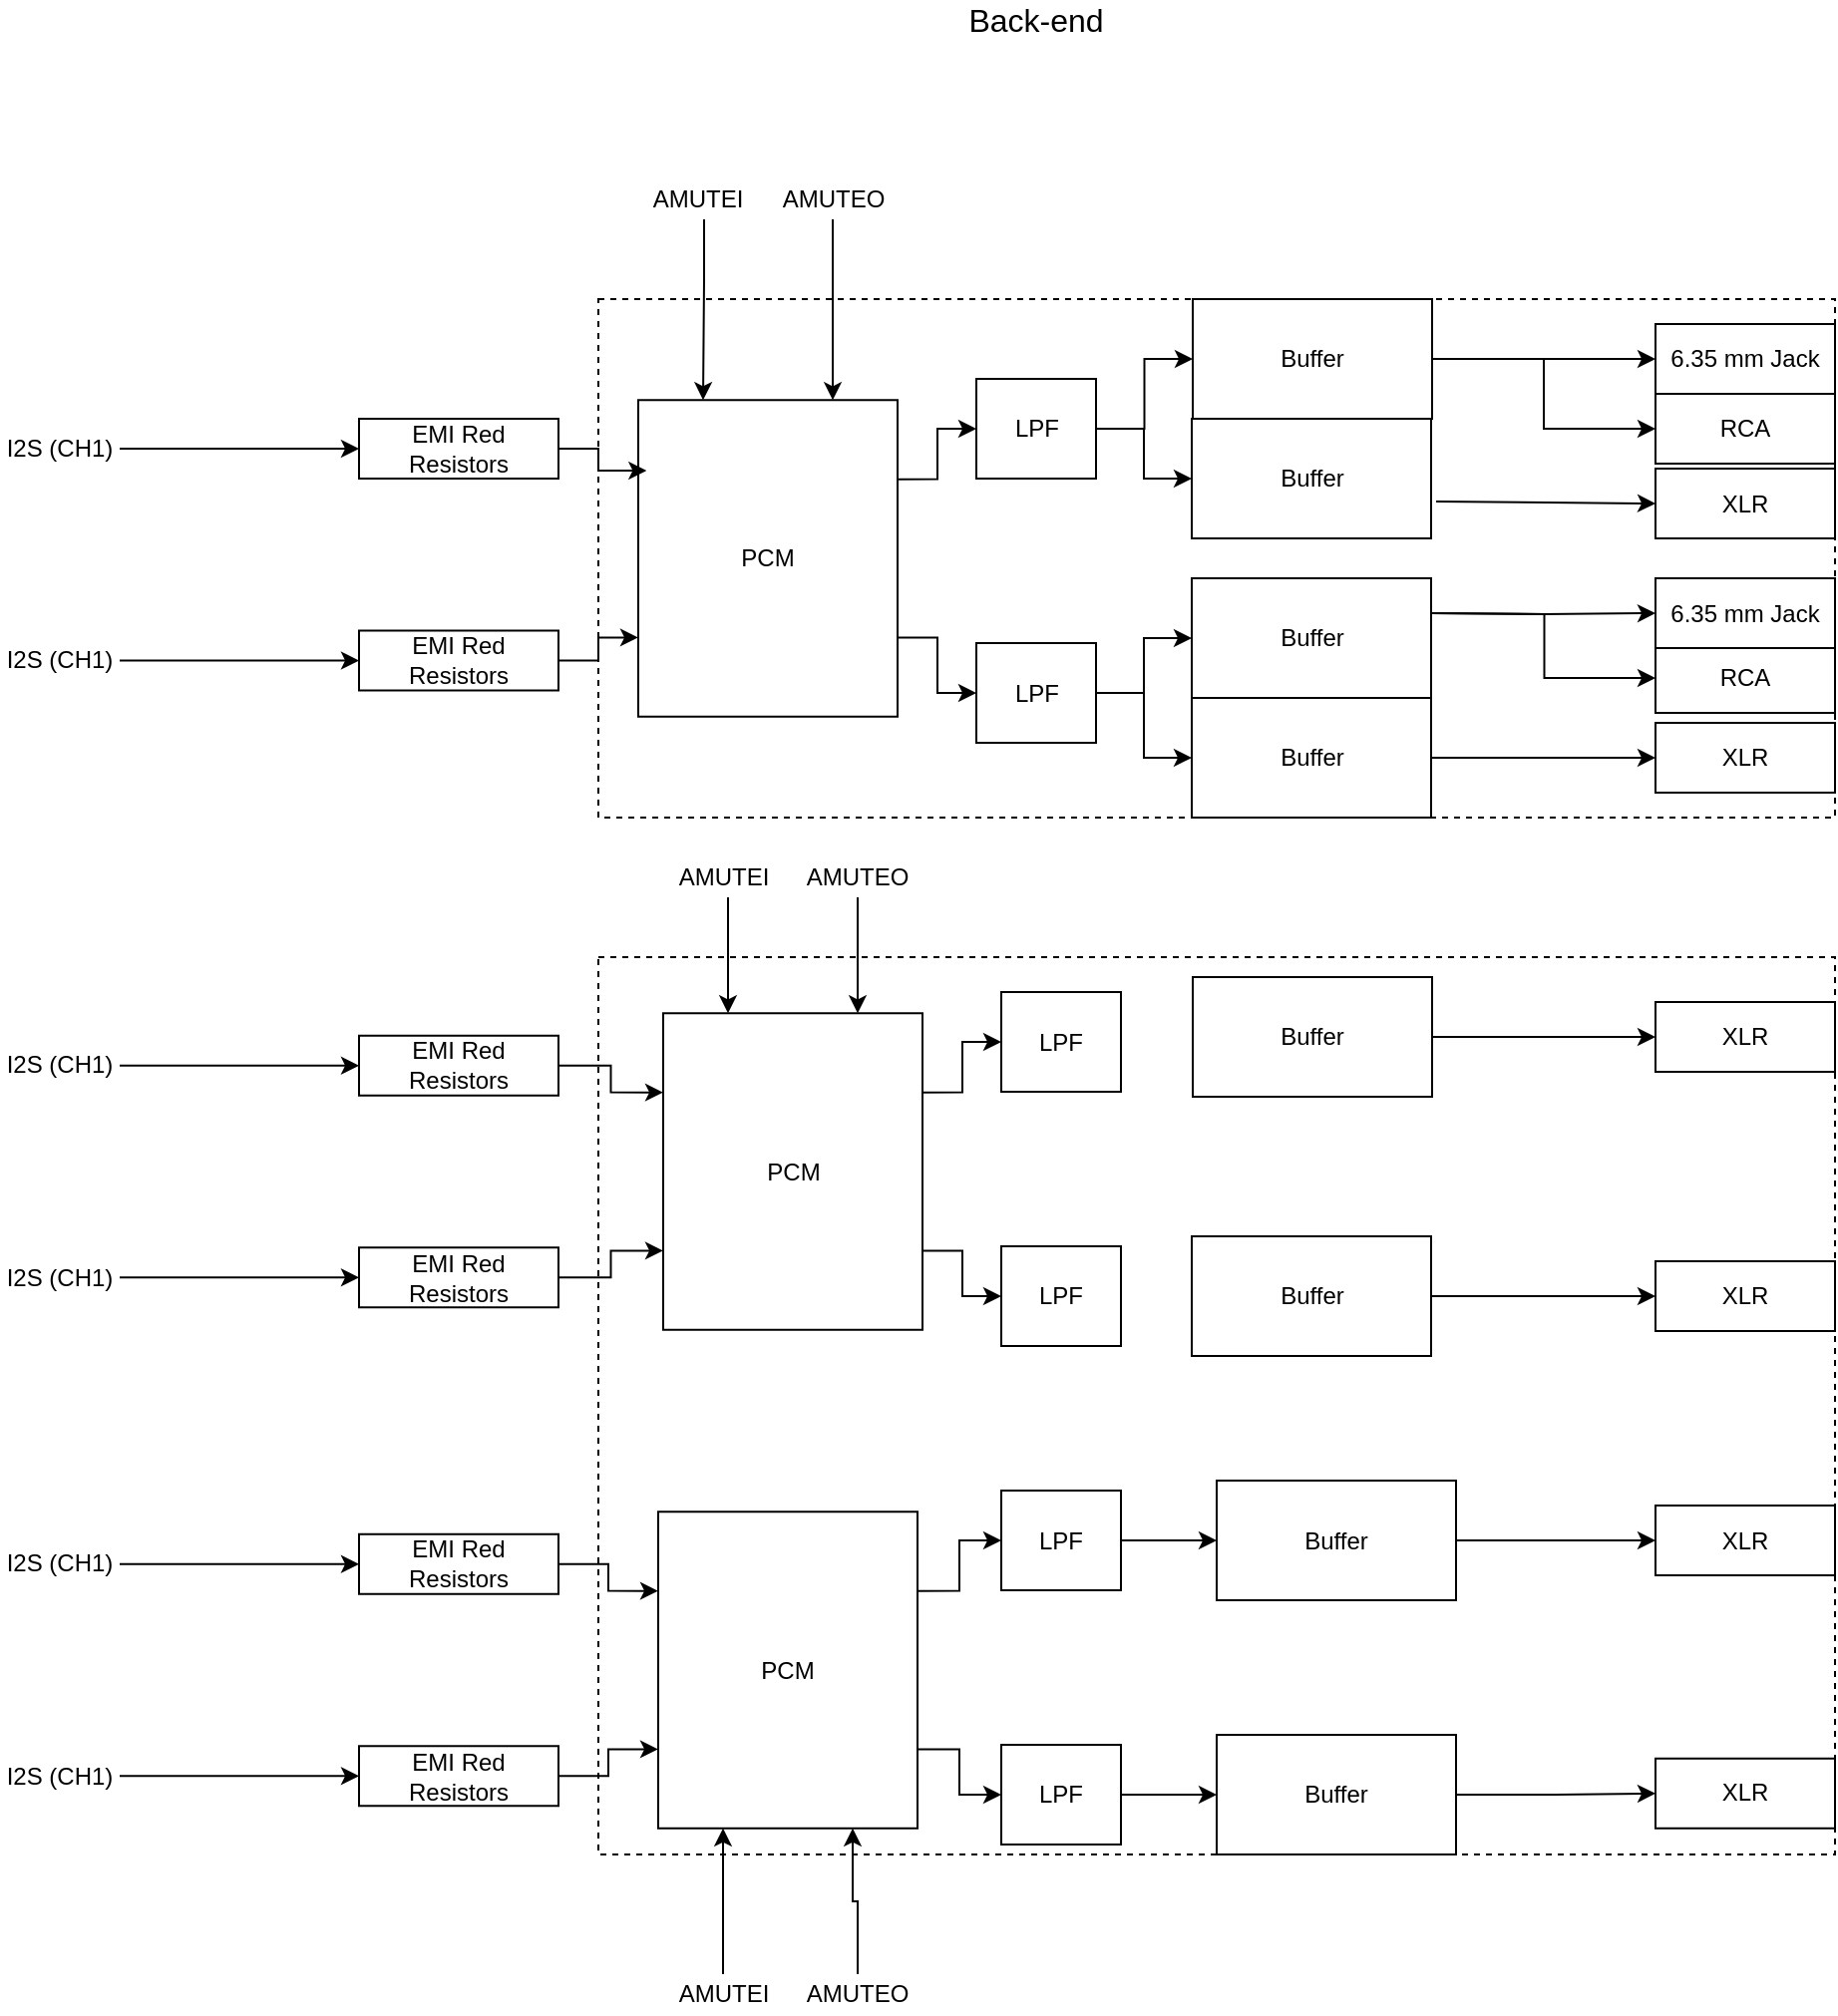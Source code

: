 <mxfile version="21.0.6" type="device"><diagram id="6ISztqVL133dhFMmdFjb" name="Back-end"><mxGraphModel dx="1777" dy="819" grid="1" gridSize="10" guides="1" tooltips="1" connect="1" arrows="1" fold="1" page="1" pageScale="1" pageWidth="1169" pageHeight="1654" math="0" shadow="0"><root><mxCell id="WuY8b1AVpgEEGS5DV7i4-0"/><mxCell id="WuY8b1AVpgEEGS5DV7i4-1" parent="WuY8b1AVpgEEGS5DV7i4-0"/><mxCell id="gnSK7GLnHxguk1rmZuPB-276" value="" style="rounded=0;whiteSpace=wrap;html=1;fontSize=14;dashed=1;movable=1;resizable=1;rotatable=1;deletable=1;editable=1;locked=0;connectable=1;" vertex="1" parent="WuY8b1AVpgEEGS5DV7i4-1"><mxGeometry x="360" y="520" width="620" height="450" as="geometry"/></mxCell><mxCell id="CcEmiZ7p2-A6bj4fl9B1-0" value="Back-end" style="text;html=1;strokeColor=none;fillColor=none;align=center;verticalAlign=middle;whiteSpace=wrap;rounded=0;dashed=1;fontSize=16;" parent="WuY8b1AVpgEEGS5DV7i4-1" vertex="1"><mxGeometry x="537" y="40" width="85" height="20" as="geometry"/></mxCell><mxCell id="gnSK7GLnHxguk1rmZuPB-36" style="edgeStyle=orthogonalEdgeStyle;rounded=0;orthogonalLoop=1;jettySize=auto;html=1;entryX=0;entryY=0.5;entryDx=0;entryDy=0;" edge="1" parent="WuY8b1AVpgEEGS5DV7i4-1" source="72Xj-5aerp0apcCAaQOq-268" target="gnSK7GLnHxguk1rmZuPB-31"><mxGeometry relative="1" as="geometry"/></mxCell><mxCell id="72Xj-5aerp0apcCAaQOq-268" value="Buffer" style="rounded=0;whiteSpace=wrap;html=1;movable=1;resizable=1;rotatable=1;deletable=1;editable=1;locked=0;connectable=1;" parent="WuY8b1AVpgEEGS5DV7i4-1" vertex="1"><mxGeometry x="670" y="782.5" width="120" height="60" as="geometry"/></mxCell><mxCell id="gnSK7GLnHxguk1rmZuPB-37" style="edgeStyle=orthogonalEdgeStyle;rounded=0;orthogonalLoop=1;jettySize=auto;html=1;entryX=0;entryY=0.5;entryDx=0;entryDy=0;" edge="1" parent="WuY8b1AVpgEEGS5DV7i4-1" source="72Xj-5aerp0apcCAaQOq-286" target="gnSK7GLnHxguk1rmZuPB-30"><mxGeometry relative="1" as="geometry"/></mxCell><mxCell id="72Xj-5aerp0apcCAaQOq-286" value="Buffer" style="rounded=0;whiteSpace=wrap;html=1;movable=1;resizable=1;rotatable=1;deletable=1;editable=1;locked=0;connectable=1;" parent="WuY8b1AVpgEEGS5DV7i4-1" vertex="1"><mxGeometry x="670" y="910.0" width="120" height="60" as="geometry"/></mxCell><mxCell id="72Xj-5aerp0apcCAaQOq-347" value="" style="rounded=0;whiteSpace=wrap;html=1;fontSize=14;dashed=1;movable=1;resizable=1;rotatable=1;deletable=1;editable=1;locked=0;connectable=1;" parent="WuY8b1AVpgEEGS5DV7i4-1" vertex="1"><mxGeometry x="360" y="190" width="620" height="260" as="geometry"/></mxCell><mxCell id="gnSK7GLnHxguk1rmZuPB-27" style="edgeStyle=orthogonalEdgeStyle;rounded=0;orthogonalLoop=1;jettySize=auto;html=1;entryX=0;entryY=0.5;entryDx=0;entryDy=0;" edge="1" parent="WuY8b1AVpgEEGS5DV7i4-1" target="gnSK7GLnHxguk1rmZuPB-25"><mxGeometry relative="1" as="geometry"><mxPoint x="777.5" y="347.5" as="sourcePoint"/></mxGeometry></mxCell><mxCell id="gnSK7GLnHxguk1rmZuPB-28" style="edgeStyle=orthogonalEdgeStyle;rounded=0;orthogonalLoop=1;jettySize=auto;html=1;" edge="1" parent="WuY8b1AVpgEEGS5DV7i4-1" target="gnSK7GLnHxguk1rmZuPB-26"><mxGeometry relative="1" as="geometry"><mxPoint x="777.5" y="347.5" as="sourcePoint"/></mxGeometry></mxCell><mxCell id="gnSK7GLnHxguk1rmZuPB-84" style="edgeStyle=orthogonalEdgeStyle;rounded=0;orthogonalLoop=1;jettySize=auto;html=1;entryX=0;entryY=0.5;entryDx=0;entryDy=0;" edge="1" parent="WuY8b1AVpgEEGS5DV7i4-1" source="72Xj-5aerp0apcCAaQOq-354" target="gnSK7GLnHxguk1rmZuPB-82"><mxGeometry relative="1" as="geometry"/></mxCell><mxCell id="72Xj-5aerp0apcCAaQOq-354" value="I2S (CH1)" style="text;html=1;strokeColor=none;fillColor=none;align=center;verticalAlign=middle;whiteSpace=wrap;rounded=0;movable=1;resizable=1;rotatable=1;deletable=1;editable=1;locked=0;connectable=1;" parent="WuY8b1AVpgEEGS5DV7i4-1" vertex="1"><mxGeometry x="60" y="250" width="60" height="30" as="geometry"/></mxCell><mxCell id="gnSK7GLnHxguk1rmZuPB-24" value="XLR" style="rounded=0;whiteSpace=wrap;html=1;" vertex="1" parent="WuY8b1AVpgEEGS5DV7i4-1"><mxGeometry x="890" y="402.5" width="90" height="35" as="geometry"/></mxCell><mxCell id="gnSK7GLnHxguk1rmZuPB-25" value="RCA" style="rounded=0;whiteSpace=wrap;html=1;" vertex="1" parent="WuY8b1AVpgEEGS5DV7i4-1"><mxGeometry x="890" y="362.5" width="90" height="35" as="geometry"/></mxCell><mxCell id="gnSK7GLnHxguk1rmZuPB-26" value="6.35 mm Jack" style="rounded=0;whiteSpace=wrap;html=1;" vertex="1" parent="WuY8b1AVpgEEGS5DV7i4-1"><mxGeometry x="890" y="330" width="90" height="35" as="geometry"/></mxCell><mxCell id="gnSK7GLnHxguk1rmZuPB-30" value="XLR" style="rounded=0;whiteSpace=wrap;html=1;" vertex="1" parent="WuY8b1AVpgEEGS5DV7i4-1"><mxGeometry x="890" y="921.88" width="90" height="35" as="geometry"/></mxCell><mxCell id="gnSK7GLnHxguk1rmZuPB-31" value="XLR" style="rounded=0;whiteSpace=wrap;html=1;" vertex="1" parent="WuY8b1AVpgEEGS5DV7i4-1"><mxGeometry x="890" y="795" width="90" height="35" as="geometry"/></mxCell><mxCell id="gnSK7GLnHxguk1rmZuPB-222" style="edgeStyle=orthogonalEdgeStyle;rounded=0;orthogonalLoop=1;jettySize=auto;html=1;exitX=1;exitY=0.25;exitDx=0;exitDy=0;entryX=0;entryY=0.5;entryDx=0;entryDy=0;" edge="1" parent="WuY8b1AVpgEEGS5DV7i4-1" source="gnSK7GLnHxguk1rmZuPB-38" target="gnSK7GLnHxguk1rmZuPB-96"><mxGeometry relative="1" as="geometry"/></mxCell><mxCell id="gnSK7GLnHxguk1rmZuPB-223" style="edgeStyle=orthogonalEdgeStyle;rounded=0;orthogonalLoop=1;jettySize=auto;html=1;exitX=1;exitY=0.75;exitDx=0;exitDy=0;entryX=0;entryY=0.5;entryDx=0;entryDy=0;" edge="1" parent="WuY8b1AVpgEEGS5DV7i4-1" source="gnSK7GLnHxguk1rmZuPB-38" target="gnSK7GLnHxguk1rmZuPB-101"><mxGeometry relative="1" as="geometry"/></mxCell><mxCell id="gnSK7GLnHxguk1rmZuPB-38" value="PCM" style="rounded=0;whiteSpace=wrap;html=1;" vertex="1" parent="WuY8b1AVpgEEGS5DV7i4-1"><mxGeometry x="380" y="240.63" width="130" height="158.75" as="geometry"/></mxCell><mxCell id="gnSK7GLnHxguk1rmZuPB-61" value="6.35 mm Jack" style="rounded=0;whiteSpace=wrap;html=1;" vertex="1" parent="WuY8b1AVpgEEGS5DV7i4-1"><mxGeometry x="890" y="202.5" width="90" height="35" as="geometry"/></mxCell><mxCell id="gnSK7GLnHxguk1rmZuPB-62" value="RCA" style="rounded=0;whiteSpace=wrap;html=1;" vertex="1" parent="WuY8b1AVpgEEGS5DV7i4-1"><mxGeometry x="890" y="237.5" width="90" height="35" as="geometry"/></mxCell><mxCell id="gnSK7GLnHxguk1rmZuPB-63" value="XLR" style="rounded=0;whiteSpace=wrap;html=1;" vertex="1" parent="WuY8b1AVpgEEGS5DV7i4-1"><mxGeometry x="890" y="275" width="90" height="35" as="geometry"/></mxCell><mxCell id="gnSK7GLnHxguk1rmZuPB-79" style="edgeStyle=orthogonalEdgeStyle;rounded=0;orthogonalLoop=1;jettySize=auto;html=1;exitX=1;exitY=0.5;exitDx=0;exitDy=0;entryX=0;entryY=0.5;entryDx=0;entryDy=0;" edge="1" parent="WuY8b1AVpgEEGS5DV7i4-1" target="gnSK7GLnHxguk1rmZuPB-63"><mxGeometry relative="1" as="geometry"><mxPoint x="780.0" y="291.5" as="sourcePoint"/></mxGeometry></mxCell><mxCell id="gnSK7GLnHxguk1rmZuPB-90" style="edgeStyle=orthogonalEdgeStyle;rounded=0;orthogonalLoop=1;jettySize=auto;html=1;entryX=0.032;entryY=0.223;entryDx=0;entryDy=0;entryPerimeter=0;" edge="1" parent="WuY8b1AVpgEEGS5DV7i4-1" source="gnSK7GLnHxguk1rmZuPB-82" target="gnSK7GLnHxguk1rmZuPB-38"><mxGeometry relative="1" as="geometry"/></mxCell><mxCell id="gnSK7GLnHxguk1rmZuPB-82" value="EMI Red Resistors" style="rounded=0;whiteSpace=wrap;html=1;" vertex="1" parent="WuY8b1AVpgEEGS5DV7i4-1"><mxGeometry x="240" y="250" width="100" height="30" as="geometry"/></mxCell><mxCell id="gnSK7GLnHxguk1rmZuPB-92" style="edgeStyle=orthogonalEdgeStyle;rounded=0;orthogonalLoop=1;jettySize=auto;html=1;entryX=0;entryY=0.5;entryDx=0;entryDy=0;" edge="1" parent="WuY8b1AVpgEEGS5DV7i4-1" source="gnSK7GLnHxguk1rmZuPB-93" target="gnSK7GLnHxguk1rmZuPB-94"><mxGeometry relative="1" as="geometry"/></mxCell><mxCell id="gnSK7GLnHxguk1rmZuPB-93" value="I2S (CH1)" style="text;html=1;strokeColor=none;fillColor=none;align=center;verticalAlign=middle;whiteSpace=wrap;rounded=0;movable=1;resizable=1;rotatable=1;deletable=1;editable=1;locked=0;connectable=1;" vertex="1" parent="WuY8b1AVpgEEGS5DV7i4-1"><mxGeometry x="60" y="356.25" width="60" height="30" as="geometry"/></mxCell><mxCell id="gnSK7GLnHxguk1rmZuPB-95" style="edgeStyle=orthogonalEdgeStyle;rounded=0;orthogonalLoop=1;jettySize=auto;html=1;entryX=0;entryY=0.75;entryDx=0;entryDy=0;" edge="1" parent="WuY8b1AVpgEEGS5DV7i4-1" source="gnSK7GLnHxguk1rmZuPB-94" target="gnSK7GLnHxguk1rmZuPB-38"><mxGeometry relative="1" as="geometry"/></mxCell><mxCell id="gnSK7GLnHxguk1rmZuPB-94" value="EMI Red Resistors" style="rounded=0;whiteSpace=wrap;html=1;" vertex="1" parent="WuY8b1AVpgEEGS5DV7i4-1"><mxGeometry x="240" y="356.25" width="100" height="30" as="geometry"/></mxCell><mxCell id="gnSK7GLnHxguk1rmZuPB-109" style="edgeStyle=orthogonalEdgeStyle;rounded=0;orthogonalLoop=1;jettySize=auto;html=1;exitX=1;exitY=0.5;exitDx=0;exitDy=0;entryX=0;entryY=0.5;entryDx=0;entryDy=0;" edge="1" parent="WuY8b1AVpgEEGS5DV7i4-1" source="gnSK7GLnHxguk1rmZuPB-96" target="gnSK7GLnHxguk1rmZuPB-103"><mxGeometry relative="1" as="geometry"/></mxCell><mxCell id="gnSK7GLnHxguk1rmZuPB-110" style="edgeStyle=orthogonalEdgeStyle;rounded=0;orthogonalLoop=1;jettySize=auto;html=1;entryX=0;entryY=0.5;entryDx=0;entryDy=0;" edge="1" parent="WuY8b1AVpgEEGS5DV7i4-1" source="gnSK7GLnHxguk1rmZuPB-96" target="gnSK7GLnHxguk1rmZuPB-104"><mxGeometry relative="1" as="geometry"/></mxCell><mxCell id="gnSK7GLnHxguk1rmZuPB-96" value="LPF" style="rounded=0;whiteSpace=wrap;html=1;" vertex="1" parent="WuY8b1AVpgEEGS5DV7i4-1"><mxGeometry x="549.5" y="230" width="60" height="50" as="geometry"/></mxCell><mxCell id="gnSK7GLnHxguk1rmZuPB-107" style="edgeStyle=orthogonalEdgeStyle;rounded=0;orthogonalLoop=1;jettySize=auto;html=1;exitX=1;exitY=0.5;exitDx=0;exitDy=0;" edge="1" parent="WuY8b1AVpgEEGS5DV7i4-1" source="gnSK7GLnHxguk1rmZuPB-101" target="gnSK7GLnHxguk1rmZuPB-105"><mxGeometry relative="1" as="geometry"/></mxCell><mxCell id="gnSK7GLnHxguk1rmZuPB-108" style="edgeStyle=orthogonalEdgeStyle;rounded=0;orthogonalLoop=1;jettySize=auto;html=1;entryX=0;entryY=0.5;entryDx=0;entryDy=0;" edge="1" parent="WuY8b1AVpgEEGS5DV7i4-1" source="gnSK7GLnHxguk1rmZuPB-101" target="gnSK7GLnHxguk1rmZuPB-106"><mxGeometry relative="1" as="geometry"/></mxCell><mxCell id="gnSK7GLnHxguk1rmZuPB-101" value="LPF" style="rounded=0;whiteSpace=wrap;html=1;" vertex="1" parent="WuY8b1AVpgEEGS5DV7i4-1"><mxGeometry x="549.5" y="362.5" width="60" height="50" as="geometry"/></mxCell><mxCell id="gnSK7GLnHxguk1rmZuPB-111" style="edgeStyle=orthogonalEdgeStyle;rounded=0;orthogonalLoop=1;jettySize=auto;html=1;exitX=1;exitY=0.5;exitDx=0;exitDy=0;entryX=0;entryY=0.5;entryDx=0;entryDy=0;" edge="1" parent="WuY8b1AVpgEEGS5DV7i4-1" source="gnSK7GLnHxguk1rmZuPB-103" target="gnSK7GLnHxguk1rmZuPB-61"><mxGeometry relative="1" as="geometry"/></mxCell><mxCell id="gnSK7GLnHxguk1rmZuPB-112" style="edgeStyle=orthogonalEdgeStyle;rounded=0;orthogonalLoop=1;jettySize=auto;html=1;entryX=0;entryY=0.5;entryDx=0;entryDy=0;" edge="1" parent="WuY8b1AVpgEEGS5DV7i4-1" source="gnSK7GLnHxguk1rmZuPB-103" target="gnSK7GLnHxguk1rmZuPB-62"><mxGeometry relative="1" as="geometry"/></mxCell><mxCell id="gnSK7GLnHxguk1rmZuPB-103" value="Buffer" style="rounded=0;whiteSpace=wrap;html=1;" vertex="1" parent="WuY8b1AVpgEEGS5DV7i4-1"><mxGeometry x="658" y="190" width="120" height="60" as="geometry"/></mxCell><mxCell id="gnSK7GLnHxguk1rmZuPB-104" value="Buffer" style="rounded=0;whiteSpace=wrap;html=1;" vertex="1" parent="WuY8b1AVpgEEGS5DV7i4-1"><mxGeometry x="657.5" y="250" width="120" height="60" as="geometry"/></mxCell><mxCell id="gnSK7GLnHxguk1rmZuPB-105" value="Buffer" style="rounded=0;whiteSpace=wrap;html=1;" vertex="1" parent="WuY8b1AVpgEEGS5DV7i4-1"><mxGeometry x="657.5" y="330" width="120" height="60" as="geometry"/></mxCell><mxCell id="gnSK7GLnHxguk1rmZuPB-114" style="edgeStyle=orthogonalEdgeStyle;rounded=0;orthogonalLoop=1;jettySize=auto;html=1;entryX=0;entryY=0.5;entryDx=0;entryDy=0;" edge="1" parent="WuY8b1AVpgEEGS5DV7i4-1" source="gnSK7GLnHxguk1rmZuPB-106" target="gnSK7GLnHxguk1rmZuPB-24"><mxGeometry relative="1" as="geometry"/></mxCell><mxCell id="gnSK7GLnHxguk1rmZuPB-106" value="Buffer" style="rounded=0;whiteSpace=wrap;html=1;" vertex="1" parent="WuY8b1AVpgEEGS5DV7i4-1"><mxGeometry x="657.5" y="390" width="120" height="60" as="geometry"/></mxCell><mxCell id="gnSK7GLnHxguk1rmZuPB-169" value="XLR" style="rounded=0;whiteSpace=wrap;html=1;" vertex="1" parent="WuY8b1AVpgEEGS5DV7i4-1"><mxGeometry x="890" y="542.5" width="90" height="35" as="geometry"/></mxCell><mxCell id="gnSK7GLnHxguk1rmZuPB-179" style="edgeStyle=orthogonalEdgeStyle;rounded=0;orthogonalLoop=1;jettySize=auto;html=1;exitX=0.5;exitY=1;exitDx=0;exitDy=0;" edge="1" parent="WuY8b1AVpgEEGS5DV7i4-1"><mxGeometry relative="1" as="geometry"><mxPoint x="935" y="676.57" as="sourcePoint"/><mxPoint x="935" y="676.57" as="targetPoint"/></mxGeometry></mxCell><mxCell id="gnSK7GLnHxguk1rmZuPB-198" style="edgeStyle=orthogonalEdgeStyle;rounded=0;orthogonalLoop=1;jettySize=auto;html=1;entryX=0;entryY=0.5;entryDx=0;entryDy=0;" edge="1" parent="WuY8b1AVpgEEGS5DV7i4-1" source="gnSK7GLnHxguk1rmZuPB-191" target="gnSK7GLnHxguk1rmZuPB-169"><mxGeometry relative="1" as="geometry"/></mxCell><mxCell id="gnSK7GLnHxguk1rmZuPB-191" value="Buffer" style="rounded=0;whiteSpace=wrap;html=1;" vertex="1" parent="WuY8b1AVpgEEGS5DV7i4-1"><mxGeometry x="658" y="530" width="120" height="60" as="geometry"/></mxCell><mxCell id="gnSK7GLnHxguk1rmZuPB-204" style="edgeStyle=orthogonalEdgeStyle;rounded=0;orthogonalLoop=1;jettySize=auto;html=1;entryX=0;entryY=0.5;entryDx=0;entryDy=0;" edge="1" parent="WuY8b1AVpgEEGS5DV7i4-1" source="gnSK7GLnHxguk1rmZuPB-201" target="gnSK7GLnHxguk1rmZuPB-203"><mxGeometry relative="1" as="geometry"/></mxCell><mxCell id="gnSK7GLnHxguk1rmZuPB-201" value="Buffer" style="rounded=0;whiteSpace=wrap;html=1;" vertex="1" parent="WuY8b1AVpgEEGS5DV7i4-1"><mxGeometry x="657.5" y="660" width="120" height="60" as="geometry"/></mxCell><mxCell id="gnSK7GLnHxguk1rmZuPB-203" value="XLR" style="rounded=0;whiteSpace=wrap;html=1;" vertex="1" parent="WuY8b1AVpgEEGS5DV7i4-1"><mxGeometry x="890" y="672.5" width="90" height="35" as="geometry"/></mxCell><mxCell id="gnSK7GLnHxguk1rmZuPB-219" style="edgeStyle=orthogonalEdgeStyle;rounded=0;orthogonalLoop=1;jettySize=auto;html=1;entryX=0.25;entryY=0;entryDx=0;entryDy=0;" edge="1" parent="WuY8b1AVpgEEGS5DV7i4-1" source="gnSK7GLnHxguk1rmZuPB-217" target="gnSK7GLnHxguk1rmZuPB-38"><mxGeometry relative="1" as="geometry"><Array as="points"><mxPoint x="413" y="180"/><mxPoint x="413" y="180"/></Array></mxGeometry></mxCell><mxCell id="gnSK7GLnHxguk1rmZuPB-217" value="AMUTEI" style="text;html=1;strokeColor=none;fillColor=none;align=center;verticalAlign=middle;whiteSpace=wrap;rounded=0;" vertex="1" parent="WuY8b1AVpgEEGS5DV7i4-1"><mxGeometry x="390" y="130" width="40" height="20" as="geometry"/></mxCell><mxCell id="gnSK7GLnHxguk1rmZuPB-220" style="edgeStyle=orthogonalEdgeStyle;rounded=0;orthogonalLoop=1;jettySize=auto;html=1;entryX=0.75;entryY=0;entryDx=0;entryDy=0;" edge="1" parent="WuY8b1AVpgEEGS5DV7i4-1" source="gnSK7GLnHxguk1rmZuPB-218" target="gnSK7GLnHxguk1rmZuPB-38"><mxGeometry relative="1" as="geometry"><Array as="points"><mxPoint x="478" y="160"/></Array></mxGeometry></mxCell><mxCell id="gnSK7GLnHxguk1rmZuPB-218" value="AMUTEO" style="text;html=1;strokeColor=none;fillColor=none;align=center;verticalAlign=middle;whiteSpace=wrap;rounded=0;" vertex="1" parent="WuY8b1AVpgEEGS5DV7i4-1"><mxGeometry x="458" y="130" width="40" height="20" as="geometry"/></mxCell><mxCell id="gnSK7GLnHxguk1rmZuPB-224" style="edgeStyle=orthogonalEdgeStyle;rounded=0;orthogonalLoop=1;jettySize=auto;html=1;exitX=1;exitY=0.25;exitDx=0;exitDy=0;entryX=0;entryY=0.5;entryDx=0;entryDy=0;" edge="1" parent="WuY8b1AVpgEEGS5DV7i4-1" source="gnSK7GLnHxguk1rmZuPB-226" target="gnSK7GLnHxguk1rmZuPB-229"><mxGeometry relative="1" as="geometry"/></mxCell><mxCell id="gnSK7GLnHxguk1rmZuPB-225" style="edgeStyle=orthogonalEdgeStyle;rounded=0;orthogonalLoop=1;jettySize=auto;html=1;exitX=1;exitY=0.75;exitDx=0;exitDy=0;entryX=0;entryY=0.5;entryDx=0;entryDy=0;" edge="1" parent="WuY8b1AVpgEEGS5DV7i4-1" source="gnSK7GLnHxguk1rmZuPB-226" target="gnSK7GLnHxguk1rmZuPB-230"><mxGeometry relative="1" as="geometry"/></mxCell><mxCell id="gnSK7GLnHxguk1rmZuPB-226" value="PCM" style="rounded=0;whiteSpace=wrap;html=1;" vertex="1" parent="WuY8b1AVpgEEGS5DV7i4-1"><mxGeometry x="392.5" y="548.13" width="130" height="158.75" as="geometry"/></mxCell><mxCell id="gnSK7GLnHxguk1rmZuPB-229" value="LPF" style="rounded=0;whiteSpace=wrap;html=1;" vertex="1" parent="WuY8b1AVpgEEGS5DV7i4-1"><mxGeometry x="562" y="537.5" width="60" height="50" as="geometry"/></mxCell><mxCell id="gnSK7GLnHxguk1rmZuPB-230" value="LPF" style="rounded=0;whiteSpace=wrap;html=1;" vertex="1" parent="WuY8b1AVpgEEGS5DV7i4-1"><mxGeometry x="562" y="665" width="60" height="50" as="geometry"/></mxCell><mxCell id="gnSK7GLnHxguk1rmZuPB-231" style="edgeStyle=orthogonalEdgeStyle;rounded=0;orthogonalLoop=1;jettySize=auto;html=1;entryX=0.25;entryY=0;entryDx=0;entryDy=0;" edge="1" parent="WuY8b1AVpgEEGS5DV7i4-1" source="gnSK7GLnHxguk1rmZuPB-232" target="gnSK7GLnHxguk1rmZuPB-226"><mxGeometry relative="1" as="geometry"><Array as="points"><mxPoint x="425.5" y="487.5"/><mxPoint x="425.5" y="487.5"/></Array></mxGeometry></mxCell><mxCell id="gnSK7GLnHxguk1rmZuPB-232" value="AMUTEI" style="text;html=1;strokeColor=none;fillColor=none;align=center;verticalAlign=middle;whiteSpace=wrap;rounded=0;" vertex="1" parent="WuY8b1AVpgEEGS5DV7i4-1"><mxGeometry x="402.5" y="470" width="40" height="20" as="geometry"/></mxCell><mxCell id="gnSK7GLnHxguk1rmZuPB-256" style="edgeStyle=orthogonalEdgeStyle;rounded=0;orthogonalLoop=1;jettySize=auto;html=1;exitX=0.5;exitY=1;exitDx=0;exitDy=0;entryX=0.75;entryY=0;entryDx=0;entryDy=0;" edge="1" parent="WuY8b1AVpgEEGS5DV7i4-1" source="gnSK7GLnHxguk1rmZuPB-234" target="gnSK7GLnHxguk1rmZuPB-226"><mxGeometry relative="1" as="geometry"/></mxCell><mxCell id="gnSK7GLnHxguk1rmZuPB-234" value="AMUTEO" style="text;html=1;strokeColor=none;fillColor=none;align=center;verticalAlign=middle;whiteSpace=wrap;rounded=0;" vertex="1" parent="WuY8b1AVpgEEGS5DV7i4-1"><mxGeometry x="470" y="470" width="40" height="20" as="geometry"/></mxCell><mxCell id="gnSK7GLnHxguk1rmZuPB-235" style="edgeStyle=orthogonalEdgeStyle;rounded=0;orthogonalLoop=1;jettySize=auto;html=1;entryX=0;entryY=0.5;entryDx=0;entryDy=0;" edge="1" parent="WuY8b1AVpgEEGS5DV7i4-1" source="gnSK7GLnHxguk1rmZuPB-236" target="gnSK7GLnHxguk1rmZuPB-237"><mxGeometry relative="1" as="geometry"/></mxCell><mxCell id="gnSK7GLnHxguk1rmZuPB-236" value="I2S (CH1)" style="text;html=1;strokeColor=none;fillColor=none;align=center;verticalAlign=middle;whiteSpace=wrap;rounded=0;movable=1;resizable=1;rotatable=1;deletable=1;editable=1;locked=0;connectable=1;" vertex="1" parent="WuY8b1AVpgEEGS5DV7i4-1"><mxGeometry x="60" y="559.38" width="60" height="30" as="geometry"/></mxCell><mxCell id="gnSK7GLnHxguk1rmZuPB-248" style="edgeStyle=orthogonalEdgeStyle;rounded=0;orthogonalLoop=1;jettySize=auto;html=1;entryX=0;entryY=0.25;entryDx=0;entryDy=0;" edge="1" parent="WuY8b1AVpgEEGS5DV7i4-1" source="gnSK7GLnHxguk1rmZuPB-237" target="gnSK7GLnHxguk1rmZuPB-226"><mxGeometry relative="1" as="geometry"/></mxCell><mxCell id="gnSK7GLnHxguk1rmZuPB-237" value="EMI Red Resistors" style="rounded=0;whiteSpace=wrap;html=1;" vertex="1" parent="WuY8b1AVpgEEGS5DV7i4-1"><mxGeometry x="240" y="559.38" width="100" height="30" as="geometry"/></mxCell><mxCell id="gnSK7GLnHxguk1rmZuPB-238" style="edgeStyle=orthogonalEdgeStyle;rounded=0;orthogonalLoop=1;jettySize=auto;html=1;entryX=0;entryY=0.5;entryDx=0;entryDy=0;" edge="1" parent="WuY8b1AVpgEEGS5DV7i4-1" source="gnSK7GLnHxguk1rmZuPB-239" target="gnSK7GLnHxguk1rmZuPB-240"><mxGeometry relative="1" as="geometry"/></mxCell><mxCell id="gnSK7GLnHxguk1rmZuPB-239" value="I2S (CH1)" style="text;html=1;strokeColor=none;fillColor=none;align=center;verticalAlign=middle;whiteSpace=wrap;rounded=0;movable=1;resizable=1;rotatable=1;deletable=1;editable=1;locked=0;connectable=1;" vertex="1" parent="WuY8b1AVpgEEGS5DV7i4-1"><mxGeometry x="60" y="665.63" width="60" height="30" as="geometry"/></mxCell><mxCell id="gnSK7GLnHxguk1rmZuPB-247" style="edgeStyle=orthogonalEdgeStyle;rounded=0;orthogonalLoop=1;jettySize=auto;html=1;entryX=0;entryY=0.75;entryDx=0;entryDy=0;" edge="1" parent="WuY8b1AVpgEEGS5DV7i4-1" source="gnSK7GLnHxguk1rmZuPB-240" target="gnSK7GLnHxguk1rmZuPB-226"><mxGeometry relative="1" as="geometry"/></mxCell><mxCell id="gnSK7GLnHxguk1rmZuPB-240" value="EMI Red Resistors" style="rounded=0;whiteSpace=wrap;html=1;" vertex="1" parent="WuY8b1AVpgEEGS5DV7i4-1"><mxGeometry x="240" y="665.63" width="100" height="30" as="geometry"/></mxCell><mxCell id="gnSK7GLnHxguk1rmZuPB-257" style="edgeStyle=orthogonalEdgeStyle;rounded=0;orthogonalLoop=1;jettySize=auto;html=1;exitX=1;exitY=0.25;exitDx=0;exitDy=0;entryX=0;entryY=0.5;entryDx=0;entryDy=0;" edge="1" parent="WuY8b1AVpgEEGS5DV7i4-1" source="gnSK7GLnHxguk1rmZuPB-259" target="gnSK7GLnHxguk1rmZuPB-260"><mxGeometry relative="1" as="geometry"/></mxCell><mxCell id="gnSK7GLnHxguk1rmZuPB-258" style="edgeStyle=orthogonalEdgeStyle;rounded=0;orthogonalLoop=1;jettySize=auto;html=1;exitX=1;exitY=0.75;exitDx=0;exitDy=0;entryX=0;entryY=0.5;entryDx=0;entryDy=0;" edge="1" parent="WuY8b1AVpgEEGS5DV7i4-1" source="gnSK7GLnHxguk1rmZuPB-259" target="gnSK7GLnHxguk1rmZuPB-261"><mxGeometry relative="1" as="geometry"/></mxCell><mxCell id="gnSK7GLnHxguk1rmZuPB-259" value="PCM" style="rounded=0;whiteSpace=wrap;html=1;" vertex="1" parent="WuY8b1AVpgEEGS5DV7i4-1"><mxGeometry x="390" y="798.13" width="130" height="158.75" as="geometry"/></mxCell><mxCell id="gnSK7GLnHxguk1rmZuPB-274" style="edgeStyle=orthogonalEdgeStyle;rounded=0;orthogonalLoop=1;jettySize=auto;html=1;exitX=1;exitY=0.5;exitDx=0;exitDy=0;entryX=0;entryY=0.5;entryDx=0;entryDy=0;" edge="1" parent="WuY8b1AVpgEEGS5DV7i4-1" source="gnSK7GLnHxguk1rmZuPB-260" target="72Xj-5aerp0apcCAaQOq-268"><mxGeometry relative="1" as="geometry"/></mxCell><mxCell id="gnSK7GLnHxguk1rmZuPB-260" value="LPF" style="rounded=0;whiteSpace=wrap;html=1;" vertex="1" parent="WuY8b1AVpgEEGS5DV7i4-1"><mxGeometry x="562" y="787.5" width="60" height="50" as="geometry"/></mxCell><mxCell id="gnSK7GLnHxguk1rmZuPB-275" style="edgeStyle=orthogonalEdgeStyle;rounded=0;orthogonalLoop=1;jettySize=auto;html=1;exitX=1;exitY=0.5;exitDx=0;exitDy=0;entryX=0;entryY=0.5;entryDx=0;entryDy=0;" edge="1" parent="WuY8b1AVpgEEGS5DV7i4-1" source="gnSK7GLnHxguk1rmZuPB-261" target="72Xj-5aerp0apcCAaQOq-286"><mxGeometry relative="1" as="geometry"/></mxCell><mxCell id="gnSK7GLnHxguk1rmZuPB-261" value="LPF" style="rounded=0;whiteSpace=wrap;html=1;" vertex="1" parent="WuY8b1AVpgEEGS5DV7i4-1"><mxGeometry x="562" y="915" width="60" height="50" as="geometry"/></mxCell><mxCell id="gnSK7GLnHxguk1rmZuPB-266" style="edgeStyle=orthogonalEdgeStyle;rounded=0;orthogonalLoop=1;jettySize=auto;html=1;entryX=0;entryY=0.5;entryDx=0;entryDy=0;" edge="1" parent="WuY8b1AVpgEEGS5DV7i4-1" source="gnSK7GLnHxguk1rmZuPB-267" target="gnSK7GLnHxguk1rmZuPB-269"><mxGeometry relative="1" as="geometry"/></mxCell><mxCell id="gnSK7GLnHxguk1rmZuPB-267" value="I2S (CH1)" style="text;html=1;strokeColor=none;fillColor=none;align=center;verticalAlign=middle;whiteSpace=wrap;rounded=0;movable=1;resizable=1;rotatable=1;deletable=1;editable=1;locked=0;connectable=1;" vertex="1" parent="WuY8b1AVpgEEGS5DV7i4-1"><mxGeometry x="60" y="809.38" width="60" height="30" as="geometry"/></mxCell><mxCell id="gnSK7GLnHxguk1rmZuPB-268" style="edgeStyle=orthogonalEdgeStyle;rounded=0;orthogonalLoop=1;jettySize=auto;html=1;entryX=0;entryY=0.25;entryDx=0;entryDy=0;" edge="1" parent="WuY8b1AVpgEEGS5DV7i4-1" source="gnSK7GLnHxguk1rmZuPB-269" target="gnSK7GLnHxguk1rmZuPB-259"><mxGeometry relative="1" as="geometry"/></mxCell><mxCell id="gnSK7GLnHxguk1rmZuPB-269" value="EMI Red Resistors" style="rounded=0;whiteSpace=wrap;html=1;" vertex="1" parent="WuY8b1AVpgEEGS5DV7i4-1"><mxGeometry x="240" y="809.38" width="100" height="30" as="geometry"/></mxCell><mxCell id="gnSK7GLnHxguk1rmZuPB-270" style="edgeStyle=orthogonalEdgeStyle;rounded=0;orthogonalLoop=1;jettySize=auto;html=1;entryX=0;entryY=0.5;entryDx=0;entryDy=0;" edge="1" parent="WuY8b1AVpgEEGS5DV7i4-1" source="gnSK7GLnHxguk1rmZuPB-271" target="gnSK7GLnHxguk1rmZuPB-273"><mxGeometry relative="1" as="geometry"/></mxCell><mxCell id="gnSK7GLnHxguk1rmZuPB-271" value="I2S (CH1)" style="text;html=1;strokeColor=none;fillColor=none;align=center;verticalAlign=middle;whiteSpace=wrap;rounded=0;movable=1;resizable=1;rotatable=1;deletable=1;editable=1;locked=0;connectable=1;" vertex="1" parent="WuY8b1AVpgEEGS5DV7i4-1"><mxGeometry x="60" y="915.63" width="60" height="30" as="geometry"/></mxCell><mxCell id="gnSK7GLnHxguk1rmZuPB-272" style="edgeStyle=orthogonalEdgeStyle;rounded=0;orthogonalLoop=1;jettySize=auto;html=1;entryX=0;entryY=0.75;entryDx=0;entryDy=0;" edge="1" parent="WuY8b1AVpgEEGS5DV7i4-1" source="gnSK7GLnHxguk1rmZuPB-273" target="gnSK7GLnHxguk1rmZuPB-259"><mxGeometry relative="1" as="geometry"/></mxCell><mxCell id="gnSK7GLnHxguk1rmZuPB-273" value="EMI Red Resistors" style="rounded=0;whiteSpace=wrap;html=1;" vertex="1" parent="WuY8b1AVpgEEGS5DV7i4-1"><mxGeometry x="240" y="915.63" width="100" height="30" as="geometry"/></mxCell><mxCell id="gnSK7GLnHxguk1rmZuPB-286" style="edgeStyle=orthogonalEdgeStyle;rounded=0;orthogonalLoop=1;jettySize=auto;html=1;exitX=0.5;exitY=0;exitDx=0;exitDy=0;entryX=0.25;entryY=1;entryDx=0;entryDy=0;" edge="1" parent="WuY8b1AVpgEEGS5DV7i4-1" source="gnSK7GLnHxguk1rmZuPB-277" target="gnSK7GLnHxguk1rmZuPB-259"><mxGeometry relative="1" as="geometry"/></mxCell><mxCell id="gnSK7GLnHxguk1rmZuPB-277" value="AMUTEI" style="text;html=1;strokeColor=none;fillColor=none;align=center;verticalAlign=middle;whiteSpace=wrap;rounded=0;" vertex="1" parent="WuY8b1AVpgEEGS5DV7i4-1"><mxGeometry x="402.5" y="1030" width="40" height="20" as="geometry"/></mxCell><mxCell id="gnSK7GLnHxguk1rmZuPB-291" style="edgeStyle=orthogonalEdgeStyle;rounded=0;orthogonalLoop=1;jettySize=auto;html=1;entryX=0.75;entryY=1;entryDx=0;entryDy=0;" edge="1" parent="WuY8b1AVpgEEGS5DV7i4-1" source="gnSK7GLnHxguk1rmZuPB-278" target="gnSK7GLnHxguk1rmZuPB-259"><mxGeometry relative="1" as="geometry"><mxPoint x="500" y="980" as="targetPoint"/></mxGeometry></mxCell><mxCell id="gnSK7GLnHxguk1rmZuPB-278" value="AMUTEO" style="text;html=1;strokeColor=none;fillColor=none;align=center;verticalAlign=middle;whiteSpace=wrap;rounded=0;rotation=0;" vertex="1" parent="WuY8b1AVpgEEGS5DV7i4-1"><mxGeometry x="470" y="1030" width="40" height="20" as="geometry"/></mxCell></root></mxGraphModel></diagram></mxfile>
